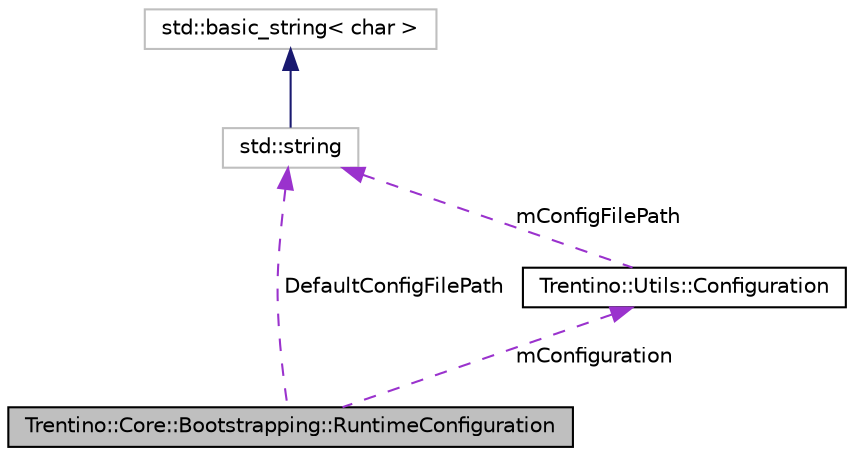 digraph G
{
  edge [fontname="Helvetica",fontsize="10",labelfontname="Helvetica",labelfontsize="10"];
  node [fontname="Helvetica",fontsize="10",shape=record];
  Node1 [label="Trentino::Core::Bootstrapping::RuntimeConfiguration",height=0.2,width=0.4,color="black", fillcolor="grey75", style="filled" fontcolor="black"];
  Node2 -> Node1 [dir="back",color="darkorchid3",fontsize="10",style="dashed",label=" DefaultConfigFilePath" ,fontname="Helvetica"];
  Node2 [label="std::string",height=0.2,width=0.4,color="grey75", fillcolor="white", style="filled",tooltip="STL class."];
  Node3 -> Node2 [dir="back",color="midnightblue",fontsize="10",style="solid",fontname="Helvetica"];
  Node3 [label="std::basic_string\< char \>",height=0.2,width=0.4,color="grey75", fillcolor="white", style="filled",tooltip="STL class."];
  Node4 -> Node1 [dir="back",color="darkorchid3",fontsize="10",style="dashed",label=" mConfiguration" ,fontname="Helvetica"];
  Node4 [label="Trentino::Utils::Configuration",height=0.2,width=0.4,color="black", fillcolor="white", style="filled",URL="$class_trentino_1_1_utils_1_1_configuration.html"];
  Node2 -> Node4 [dir="back",color="darkorchid3",fontsize="10",style="dashed",label=" mConfigFilePath" ,fontname="Helvetica"];
}
